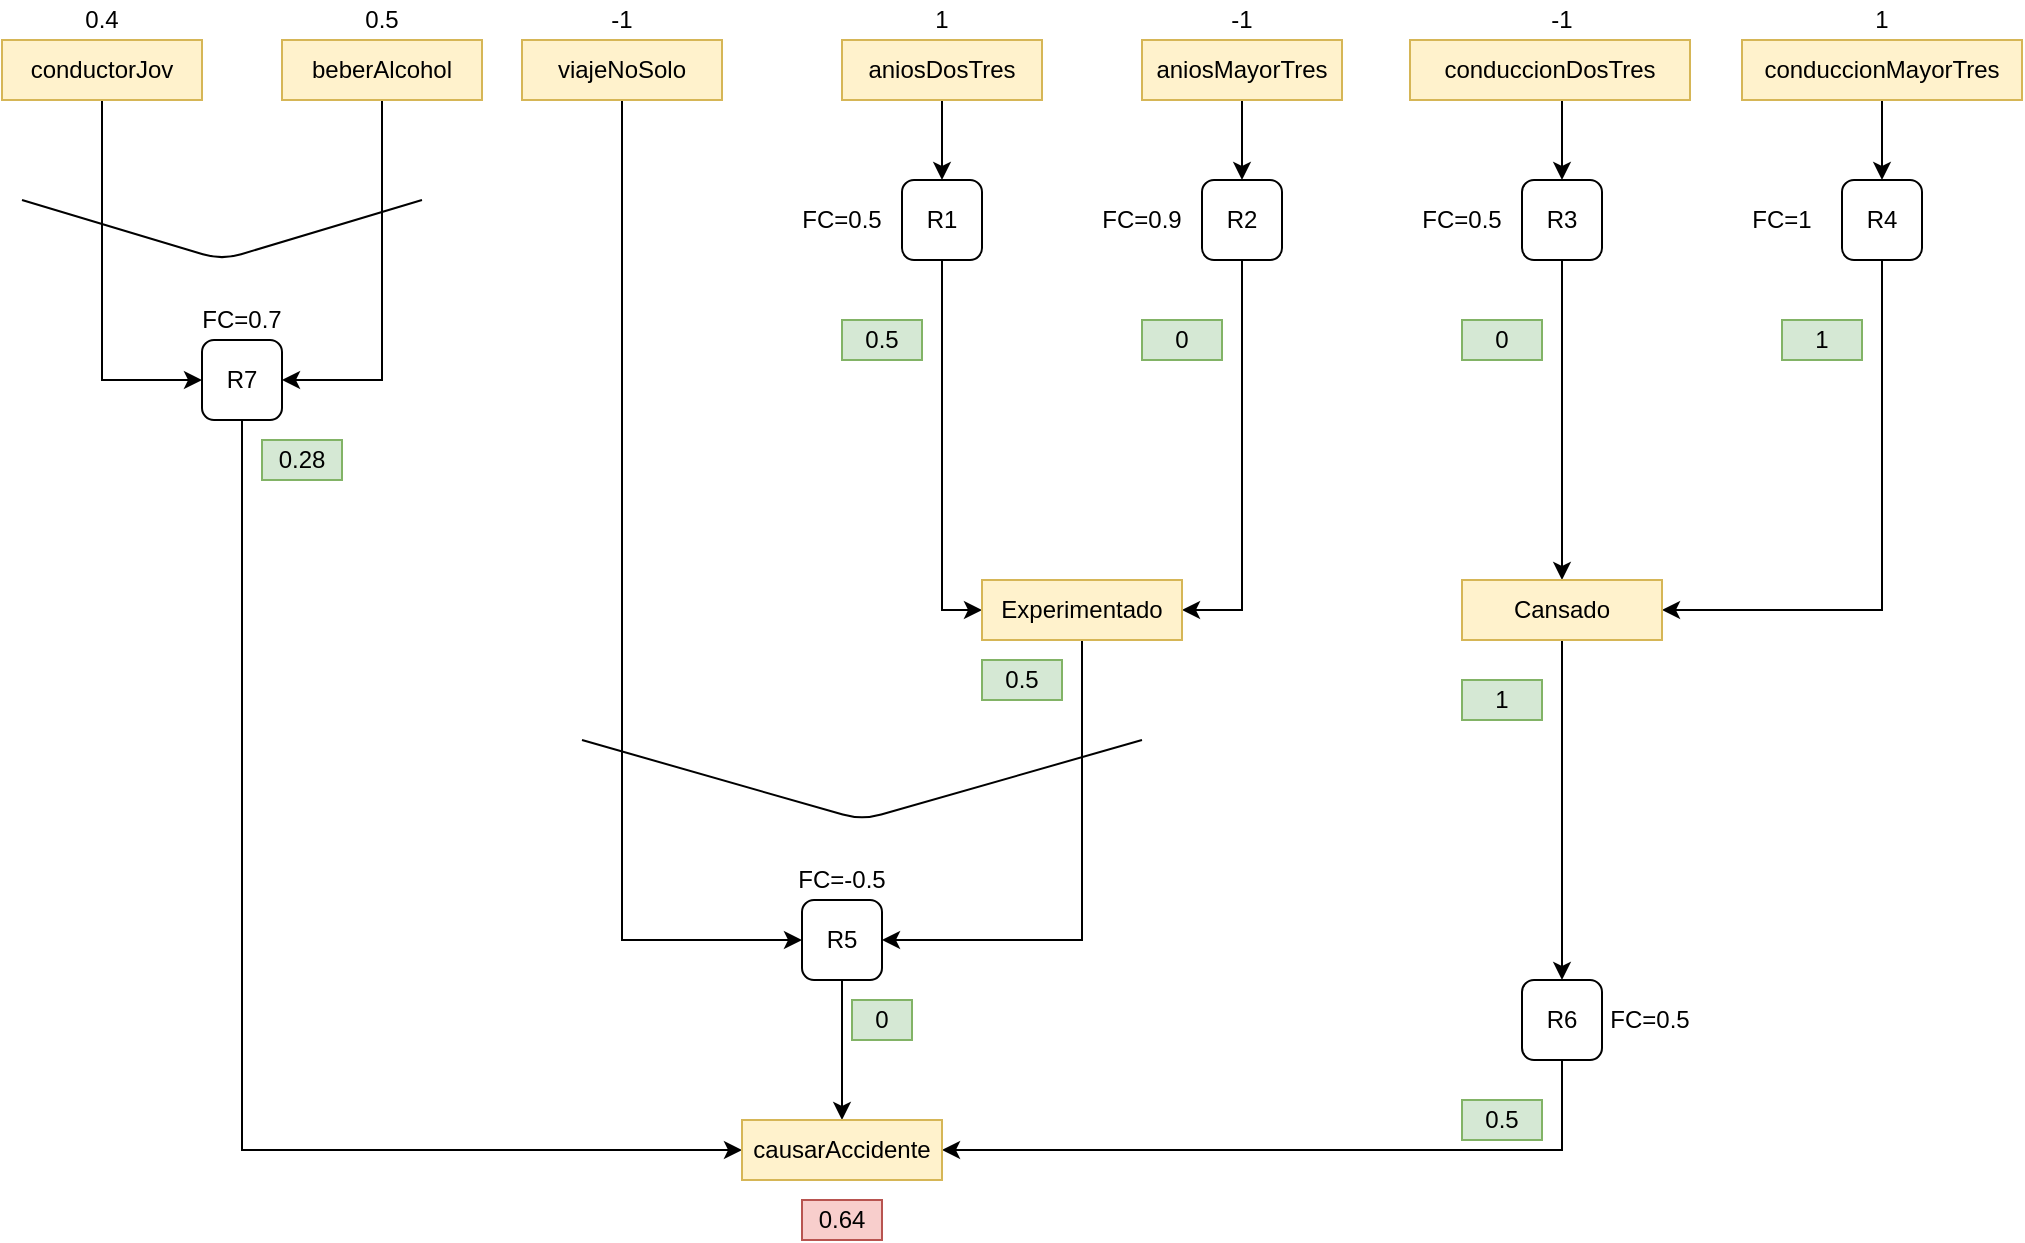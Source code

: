 <mxfile version="14.0.4" type="device"><diagram id="jSBG6Thd9yDPmHf2uzIH" name="Page-1"><mxGraphModel dx="2489" dy="794" grid="1" gridSize="10" guides="1" tooltips="1" connect="1" arrows="1" fold="1" page="1" pageScale="1" pageWidth="827" pageHeight="1169" math="0" shadow="0"><root><mxCell id="0"/><mxCell id="1" parent="0"/><mxCell id="vNWMDtU1W0ucUwCuZxO2-40" style="edgeStyle=orthogonalEdgeStyle;rounded=0;orthogonalLoop=1;jettySize=auto;html=1;entryX=0;entryY=0.5;entryDx=0;entryDy=0;" parent="1" source="vNWMDtU1W0ucUwCuZxO2-1" target="vNWMDtU1W0ucUwCuZxO2-30" edge="1"><mxGeometry relative="1" as="geometry"><Array as="points"><mxPoint x="-240" y="695"/></Array></mxGeometry></mxCell><mxCell id="vNWMDtU1W0ucUwCuZxO2-1" value="R7" style="rounded=1;whiteSpace=wrap;html=1;" parent="1" vertex="1"><mxGeometry x="-260" y="290" width="40" height="40" as="geometry"/></mxCell><mxCell id="vNWMDtU1W0ucUwCuZxO2-32" style="edgeStyle=orthogonalEdgeStyle;rounded=0;orthogonalLoop=1;jettySize=auto;html=1;entryX=0.5;entryY=0;entryDx=0;entryDy=0;" parent="1" source="vNWMDtU1W0ucUwCuZxO2-2" target="vNWMDtU1W0ucUwCuZxO2-30" edge="1"><mxGeometry relative="1" as="geometry"/></mxCell><mxCell id="vNWMDtU1W0ucUwCuZxO2-2" value="R5" style="rounded=1;whiteSpace=wrap;html=1;" parent="1" vertex="1"><mxGeometry x="40" y="570" width="40" height="40" as="geometry"/></mxCell><mxCell id="vNWMDtU1W0ucUwCuZxO2-27" style="edgeStyle=orthogonalEdgeStyle;rounded=0;orthogonalLoop=1;jettySize=auto;html=1;entryX=1;entryY=0.5;entryDx=0;entryDy=0;" parent="1" source="vNWMDtU1W0ucUwCuZxO2-3" target="vNWMDtU1W0ucUwCuZxO2-21" edge="1"><mxGeometry relative="1" as="geometry"><Array as="points"><mxPoint x="580" y="425"/></Array></mxGeometry></mxCell><mxCell id="vNWMDtU1W0ucUwCuZxO2-3" value="R4" style="rounded=1;whiteSpace=wrap;html=1;" parent="1" vertex="1"><mxGeometry x="560" y="210" width="40" height="40" as="geometry"/></mxCell><mxCell id="vNWMDtU1W0ucUwCuZxO2-22" style="edgeStyle=orthogonalEdgeStyle;rounded=0;orthogonalLoop=1;jettySize=auto;html=1;entryX=0.5;entryY=0;entryDx=0;entryDy=0;" parent="1" source="vNWMDtU1W0ucUwCuZxO2-4" target="vNWMDtU1W0ucUwCuZxO2-21" edge="1"><mxGeometry relative="1" as="geometry"/></mxCell><mxCell id="vNWMDtU1W0ucUwCuZxO2-4" value="R3" style="rounded=1;whiteSpace=wrap;html=1;" parent="1" vertex="1"><mxGeometry x="400" y="210" width="40" height="40" as="geometry"/></mxCell><mxCell id="vNWMDtU1W0ucUwCuZxO2-16" style="edgeStyle=orthogonalEdgeStyle;rounded=0;orthogonalLoop=1;jettySize=auto;html=1;entryX=1;entryY=0.5;entryDx=0;entryDy=0;" parent="1" source="vNWMDtU1W0ucUwCuZxO2-5" target="vNWMDtU1W0ucUwCuZxO2-14" edge="1"><mxGeometry relative="1" as="geometry"><Array as="points"><mxPoint x="260" y="425"/></Array></mxGeometry></mxCell><mxCell id="vNWMDtU1W0ucUwCuZxO2-5" value="R2" style="rounded=1;whiteSpace=wrap;html=1;" parent="1" vertex="1"><mxGeometry x="240" y="210" width="40" height="40" as="geometry"/></mxCell><mxCell id="vNWMDtU1W0ucUwCuZxO2-15" style="edgeStyle=orthogonalEdgeStyle;rounded=0;orthogonalLoop=1;jettySize=auto;html=1;entryX=0;entryY=0.5;entryDx=0;entryDy=0;" parent="1" source="vNWMDtU1W0ucUwCuZxO2-6" target="vNWMDtU1W0ucUwCuZxO2-14" edge="1"><mxGeometry relative="1" as="geometry"/></mxCell><mxCell id="vNWMDtU1W0ucUwCuZxO2-6" value="R1" style="rounded=1;whiteSpace=wrap;html=1;" parent="1" vertex="1"><mxGeometry x="90" y="210" width="40" height="40" as="geometry"/></mxCell><mxCell id="vNWMDtU1W0ucUwCuZxO2-36" style="edgeStyle=orthogonalEdgeStyle;rounded=0;orthogonalLoop=1;jettySize=auto;html=1;entryX=1;entryY=0.5;entryDx=0;entryDy=0;" parent="1" source="vNWMDtU1W0ucUwCuZxO2-7" target="vNWMDtU1W0ucUwCuZxO2-30" edge="1"><mxGeometry relative="1" as="geometry"><Array as="points"><mxPoint x="420" y="695"/></Array></mxGeometry></mxCell><mxCell id="vNWMDtU1W0ucUwCuZxO2-7" value="R6" style="rounded=1;whiteSpace=wrap;html=1;" parent="1" vertex="1"><mxGeometry x="400" y="610" width="40" height="40" as="geometry"/></mxCell><mxCell id="vNWMDtU1W0ucUwCuZxO2-10" style="edgeStyle=orthogonalEdgeStyle;rounded=0;orthogonalLoop=1;jettySize=auto;html=1;entryX=0.5;entryY=0;entryDx=0;entryDy=0;" parent="1" source="vNWMDtU1W0ucUwCuZxO2-9" target="vNWMDtU1W0ucUwCuZxO2-6" edge="1"><mxGeometry relative="1" as="geometry"/></mxCell><mxCell id="vNWMDtU1W0ucUwCuZxO2-9" value="aniosDosTres" style="text;html=1;strokeColor=#d6b656;fillColor=#fff2cc;align=center;verticalAlign=middle;whiteSpace=wrap;rounded=0;" parent="1" vertex="1"><mxGeometry x="60" y="140" width="100" height="30" as="geometry"/></mxCell><mxCell id="vNWMDtU1W0ucUwCuZxO2-11" value="FC=0.5" style="text;html=1;strokeColor=none;fillColor=none;align=center;verticalAlign=middle;whiteSpace=wrap;rounded=0;" parent="1" vertex="1"><mxGeometry x="40" y="220" width="40" height="20" as="geometry"/></mxCell><mxCell id="vNWMDtU1W0ucUwCuZxO2-13" style="edgeStyle=orthogonalEdgeStyle;rounded=0;orthogonalLoop=1;jettySize=auto;html=1;" parent="1" source="vNWMDtU1W0ucUwCuZxO2-12" target="vNWMDtU1W0ucUwCuZxO2-5" edge="1"><mxGeometry relative="1" as="geometry"/></mxCell><mxCell id="vNWMDtU1W0ucUwCuZxO2-12" value="aniosMayorTres" style="text;html=1;strokeColor=#d6b656;fillColor=#fff2cc;align=center;verticalAlign=middle;whiteSpace=wrap;rounded=0;" parent="1" vertex="1"><mxGeometry x="210" y="140" width="100" height="30" as="geometry"/></mxCell><mxCell id="vNWMDtU1W0ucUwCuZxO2-31" style="edgeStyle=orthogonalEdgeStyle;rounded=0;orthogonalLoop=1;jettySize=auto;html=1;entryX=1;entryY=0.5;entryDx=0;entryDy=0;" parent="1" source="vNWMDtU1W0ucUwCuZxO2-14" target="vNWMDtU1W0ucUwCuZxO2-2" edge="1"><mxGeometry relative="1" as="geometry"><Array as="points"><mxPoint x="180" y="590"/></Array></mxGeometry></mxCell><mxCell id="vNWMDtU1W0ucUwCuZxO2-14" value="Experimentado" style="text;html=1;strokeColor=#d6b656;fillColor=#fff2cc;align=center;verticalAlign=middle;whiteSpace=wrap;rounded=0;" parent="1" vertex="1"><mxGeometry x="130" y="410" width="100" height="30" as="geometry"/></mxCell><mxCell id="vNWMDtU1W0ucUwCuZxO2-17" value="FC=0.9" style="text;html=1;strokeColor=none;fillColor=none;align=center;verticalAlign=middle;whiteSpace=wrap;rounded=0;" parent="1" vertex="1"><mxGeometry x="190" y="220" width="40" height="20" as="geometry"/></mxCell><mxCell id="vNWMDtU1W0ucUwCuZxO2-20" style="edgeStyle=orthogonalEdgeStyle;rounded=0;orthogonalLoop=1;jettySize=auto;html=1;entryX=0.5;entryY=0;entryDx=0;entryDy=0;" parent="1" source="vNWMDtU1W0ucUwCuZxO2-19" target="vNWMDtU1W0ucUwCuZxO2-4" edge="1"><mxGeometry relative="1" as="geometry"><Array as="points"><mxPoint x="420" y="180"/><mxPoint x="420" y="180"/></Array></mxGeometry></mxCell><mxCell id="vNWMDtU1W0ucUwCuZxO2-19" value="conduccionDosTres" style="text;html=1;strokeColor=#d6b656;fillColor=#fff2cc;align=center;verticalAlign=middle;whiteSpace=wrap;rounded=0;" parent="1" vertex="1"><mxGeometry x="344" y="140" width="140" height="30" as="geometry"/></mxCell><mxCell id="vNWMDtU1W0ucUwCuZxO2-35" style="edgeStyle=orthogonalEdgeStyle;rounded=0;orthogonalLoop=1;jettySize=auto;html=1;entryX=0.5;entryY=0;entryDx=0;entryDy=0;" parent="1" source="vNWMDtU1W0ucUwCuZxO2-21" target="vNWMDtU1W0ucUwCuZxO2-7" edge="1"><mxGeometry relative="1" as="geometry"><mxPoint x="420" y="510" as="targetPoint"/></mxGeometry></mxCell><mxCell id="vNWMDtU1W0ucUwCuZxO2-21" value="Cansado" style="text;html=1;strokeColor=#d6b656;fillColor=#fff2cc;align=center;verticalAlign=middle;whiteSpace=wrap;rounded=0;" parent="1" vertex="1"><mxGeometry x="370" y="410" width="100" height="30" as="geometry"/></mxCell><mxCell id="vNWMDtU1W0ucUwCuZxO2-23" value="FC=0.5" style="text;html=1;strokeColor=none;fillColor=none;align=center;verticalAlign=middle;whiteSpace=wrap;rounded=0;" parent="1" vertex="1"><mxGeometry x="350" y="220" width="40" height="20" as="geometry"/></mxCell><mxCell id="vNWMDtU1W0ucUwCuZxO2-25" style="edgeStyle=orthogonalEdgeStyle;rounded=0;orthogonalLoop=1;jettySize=auto;html=1;entryX=0.5;entryY=0;entryDx=0;entryDy=0;" parent="1" source="vNWMDtU1W0ucUwCuZxO2-24" target="vNWMDtU1W0ucUwCuZxO2-3" edge="1"><mxGeometry relative="1" as="geometry"/></mxCell><mxCell id="vNWMDtU1W0ucUwCuZxO2-24" value="conduccionMayorTres" style="text;html=1;strokeColor=#d6b656;fillColor=#fff2cc;align=center;verticalAlign=middle;whiteSpace=wrap;rounded=0;" parent="1" vertex="1"><mxGeometry x="510" y="140" width="140" height="30" as="geometry"/></mxCell><mxCell id="vNWMDtU1W0ucUwCuZxO2-26" value="FC=1" style="text;html=1;strokeColor=none;fillColor=none;align=center;verticalAlign=middle;whiteSpace=wrap;rounded=0;" parent="1" vertex="1"><mxGeometry x="510" y="220" width="40" height="20" as="geometry"/></mxCell><mxCell id="vNWMDtU1W0ucUwCuZxO2-29" style="edgeStyle=orthogonalEdgeStyle;rounded=0;orthogonalLoop=1;jettySize=auto;html=1;entryX=0;entryY=0.5;entryDx=0;entryDy=0;" parent="1" source="vNWMDtU1W0ucUwCuZxO2-28" target="vNWMDtU1W0ucUwCuZxO2-2" edge="1"><mxGeometry relative="1" as="geometry"><mxPoint x="-50" y="320" as="targetPoint"/><Array as="points"><mxPoint x="-50" y="590"/></Array></mxGeometry></mxCell><mxCell id="vNWMDtU1W0ucUwCuZxO2-28" value="viajeNoSolo" style="text;html=1;strokeColor=#d6b656;fillColor=#fff2cc;align=center;verticalAlign=middle;whiteSpace=wrap;rounded=0;" parent="1" vertex="1"><mxGeometry x="-100" y="140" width="100" height="30" as="geometry"/></mxCell><mxCell id="vNWMDtU1W0ucUwCuZxO2-30" value="causarAccidente" style="text;html=1;strokeColor=#d6b656;fillColor=#fff2cc;align=center;verticalAlign=middle;whiteSpace=wrap;rounded=0;" parent="1" vertex="1"><mxGeometry x="10" y="680" width="100" height="30" as="geometry"/></mxCell><mxCell id="vNWMDtU1W0ucUwCuZxO2-33" value="FC=-0.5" style="text;html=1;strokeColor=none;fillColor=none;align=center;verticalAlign=middle;whiteSpace=wrap;rounded=0;" parent="1" vertex="1"><mxGeometry x="40" y="550" width="40" height="20" as="geometry"/></mxCell><mxCell id="vNWMDtU1W0ucUwCuZxO2-37" value="FC=0.5" style="text;html=1;strokeColor=none;fillColor=none;align=center;verticalAlign=middle;whiteSpace=wrap;rounded=0;" parent="1" vertex="1"><mxGeometry x="444" y="620" width="40" height="20" as="geometry"/></mxCell><mxCell id="vNWMDtU1W0ucUwCuZxO2-42" style="edgeStyle=orthogonalEdgeStyle;rounded=0;orthogonalLoop=1;jettySize=auto;html=1;entryX=0;entryY=0.5;entryDx=0;entryDy=0;" parent="1" source="vNWMDtU1W0ucUwCuZxO2-38" target="vNWMDtU1W0ucUwCuZxO2-1" edge="1"><mxGeometry relative="1" as="geometry"><Array as="points"><mxPoint x="-310" y="310"/></Array></mxGeometry></mxCell><mxCell id="vNWMDtU1W0ucUwCuZxO2-38" value="conductorJov" style="text;html=1;strokeColor=#d6b656;fillColor=#fff2cc;align=center;verticalAlign=middle;whiteSpace=wrap;rounded=0;" parent="1" vertex="1"><mxGeometry x="-360" y="140" width="100" height="30" as="geometry"/></mxCell><mxCell id="vNWMDtU1W0ucUwCuZxO2-43" style="edgeStyle=orthogonalEdgeStyle;rounded=0;orthogonalLoop=1;jettySize=auto;html=1;entryX=1;entryY=0.5;entryDx=0;entryDy=0;" parent="1" source="vNWMDtU1W0ucUwCuZxO2-41" target="vNWMDtU1W0ucUwCuZxO2-1" edge="1"><mxGeometry relative="1" as="geometry"/></mxCell><mxCell id="vNWMDtU1W0ucUwCuZxO2-41" value="beberAlcohol" style="text;html=1;strokeColor=#d6b656;fillColor=#fff2cc;align=center;verticalAlign=middle;whiteSpace=wrap;rounded=0;" parent="1" vertex="1"><mxGeometry x="-220" y="140" width="100" height="30" as="geometry"/></mxCell><mxCell id="vNWMDtU1W0ucUwCuZxO2-44" value="FC=0.7" style="text;html=1;strokeColor=none;fillColor=none;align=center;verticalAlign=middle;whiteSpace=wrap;rounded=0;" parent="1" vertex="1"><mxGeometry x="-260" y="270" width="40" height="20" as="geometry"/></mxCell><mxCell id="vNWMDtU1W0ucUwCuZxO2-45" value="0.4" style="text;html=1;strokeColor=none;fillColor=none;align=center;verticalAlign=middle;whiteSpace=wrap;rounded=0;" parent="1" vertex="1"><mxGeometry x="-330" y="120" width="40" height="20" as="geometry"/></mxCell><mxCell id="vNWMDtU1W0ucUwCuZxO2-48" value="1" style="text;html=1;strokeColor=none;fillColor=none;align=center;verticalAlign=middle;whiteSpace=wrap;rounded=0;" parent="1" vertex="1"><mxGeometry x="90" y="120" width="40" height="20" as="geometry"/></mxCell><mxCell id="vNWMDtU1W0ucUwCuZxO2-49" value="-1" style="text;html=1;strokeColor=none;fillColor=none;align=center;verticalAlign=middle;whiteSpace=wrap;rounded=0;" parent="1" vertex="1"><mxGeometry x="400" y="120" width="40" height="20" as="geometry"/></mxCell><mxCell id="vNWMDtU1W0ucUwCuZxO2-50" value="-1" style="text;html=1;strokeColor=none;fillColor=none;align=center;verticalAlign=middle;whiteSpace=wrap;rounded=0;" parent="1" vertex="1"><mxGeometry x="-70" y="120" width="40" height="20" as="geometry"/></mxCell><mxCell id="vNWMDtU1W0ucUwCuZxO2-51" value="0.5" style="text;html=1;strokeColor=none;fillColor=none;align=center;verticalAlign=middle;whiteSpace=wrap;rounded=0;" parent="1" vertex="1"><mxGeometry x="-190" y="120" width="40" height="20" as="geometry"/></mxCell><mxCell id="vNWMDtU1W0ucUwCuZxO2-53" value="-1" style="text;html=1;strokeColor=none;fillColor=none;align=center;verticalAlign=middle;whiteSpace=wrap;rounded=0;" parent="1" vertex="1"><mxGeometry x="240" y="120" width="40" height="20" as="geometry"/></mxCell><mxCell id="vNWMDtU1W0ucUwCuZxO2-54" value="1" style="text;html=1;strokeColor=none;fillColor=none;align=center;verticalAlign=middle;whiteSpace=wrap;rounded=0;" parent="1" vertex="1"><mxGeometry x="560" y="120" width="40" height="20" as="geometry"/></mxCell><mxCell id="vNWMDtU1W0ucUwCuZxO2-55" value="" style="endArrow=none;html=1;" parent="1" edge="1"><mxGeometry width="50" height="50" relative="1" as="geometry"><mxPoint x="-70" y="490" as="sourcePoint"/><mxPoint x="210" y="490" as="targetPoint"/><Array as="points"><mxPoint x="70" y="530"/></Array></mxGeometry></mxCell><mxCell id="vNWMDtU1W0ucUwCuZxO2-56" value="" style="endArrow=none;html=1;" parent="1" edge="1"><mxGeometry width="50" height="50" relative="1" as="geometry"><mxPoint x="-350" y="220" as="sourcePoint"/><mxPoint x="-150" y="220" as="targetPoint"/><Array as="points"><mxPoint x="-250" y="250"/></Array></mxGeometry></mxCell><mxCell id="vNWMDtU1W0ucUwCuZxO2-57" value="0.28" style="text;html=1;strokeColor=#82b366;fillColor=#d5e8d4;align=center;verticalAlign=middle;whiteSpace=wrap;rounded=0;" parent="1" vertex="1"><mxGeometry x="-230" y="340" width="40" height="20" as="geometry"/></mxCell><mxCell id="vNWMDtU1W0ucUwCuZxO2-59" value="0.5" style="text;html=1;strokeColor=#82b366;fillColor=#d5e8d4;align=center;verticalAlign=middle;whiteSpace=wrap;rounded=0;" parent="1" vertex="1"><mxGeometry x="60" y="280" width="40" height="20" as="geometry"/></mxCell><mxCell id="vNWMDtU1W0ucUwCuZxO2-60" value="0" style="text;html=1;strokeColor=#82b366;fillColor=#d5e8d4;align=center;verticalAlign=middle;whiteSpace=wrap;rounded=0;" parent="1" vertex="1"><mxGeometry x="210" y="280" width="40" height="20" as="geometry"/></mxCell><mxCell id="vNWMDtU1W0ucUwCuZxO2-61" value="0" style="text;html=1;strokeColor=#82b366;fillColor=#d5e8d4;align=center;verticalAlign=middle;whiteSpace=wrap;rounded=0;" parent="1" vertex="1"><mxGeometry x="370" y="280" width="40" height="20" as="geometry"/></mxCell><mxCell id="vNWMDtU1W0ucUwCuZxO2-62" value="1" style="text;html=1;strokeColor=#82b366;fillColor=#d5e8d4;align=center;verticalAlign=middle;whiteSpace=wrap;rounded=0;" parent="1" vertex="1"><mxGeometry x="530" y="280" width="40" height="20" as="geometry"/></mxCell><mxCell id="vNWMDtU1W0ucUwCuZxO2-65" value="0" style="text;html=1;strokeColor=#82b366;fillColor=#d5e8d4;align=center;verticalAlign=middle;whiteSpace=wrap;rounded=0;" parent="1" vertex="1"><mxGeometry x="65" y="620" width="30" height="20" as="geometry"/></mxCell><mxCell id="vNWMDtU1W0ucUwCuZxO2-67" value="0.5" style="text;html=1;strokeColor=#82b366;fillColor=#d5e8d4;align=center;verticalAlign=middle;whiteSpace=wrap;rounded=0;" parent="1" vertex="1"><mxGeometry x="370" y="670" width="40" height="20" as="geometry"/></mxCell><mxCell id="vNWMDtU1W0ucUwCuZxO2-68" value="0.64" style="text;html=1;strokeColor=#b85450;fillColor=#f8cecc;align=center;verticalAlign=middle;whiteSpace=wrap;rounded=0;" parent="1" vertex="1"><mxGeometry x="40" y="720" width="40" height="20" as="geometry"/></mxCell><mxCell id="vNWMDtU1W0ucUwCuZxO2-70" value="1" style="text;html=1;strokeColor=#82b366;fillColor=#d5e8d4;align=center;verticalAlign=middle;whiteSpace=wrap;rounded=0;" parent="1" vertex="1"><mxGeometry x="370" y="460" width="40" height="20" as="geometry"/></mxCell><mxCell id="vNWMDtU1W0ucUwCuZxO2-71" value="0.5" style="text;html=1;strokeColor=#82b366;fillColor=#d5e8d4;align=center;verticalAlign=middle;whiteSpace=wrap;rounded=0;" parent="1" vertex="1"><mxGeometry x="130" y="450" width="40" height="20" as="geometry"/></mxCell></root></mxGraphModel></diagram></mxfile>